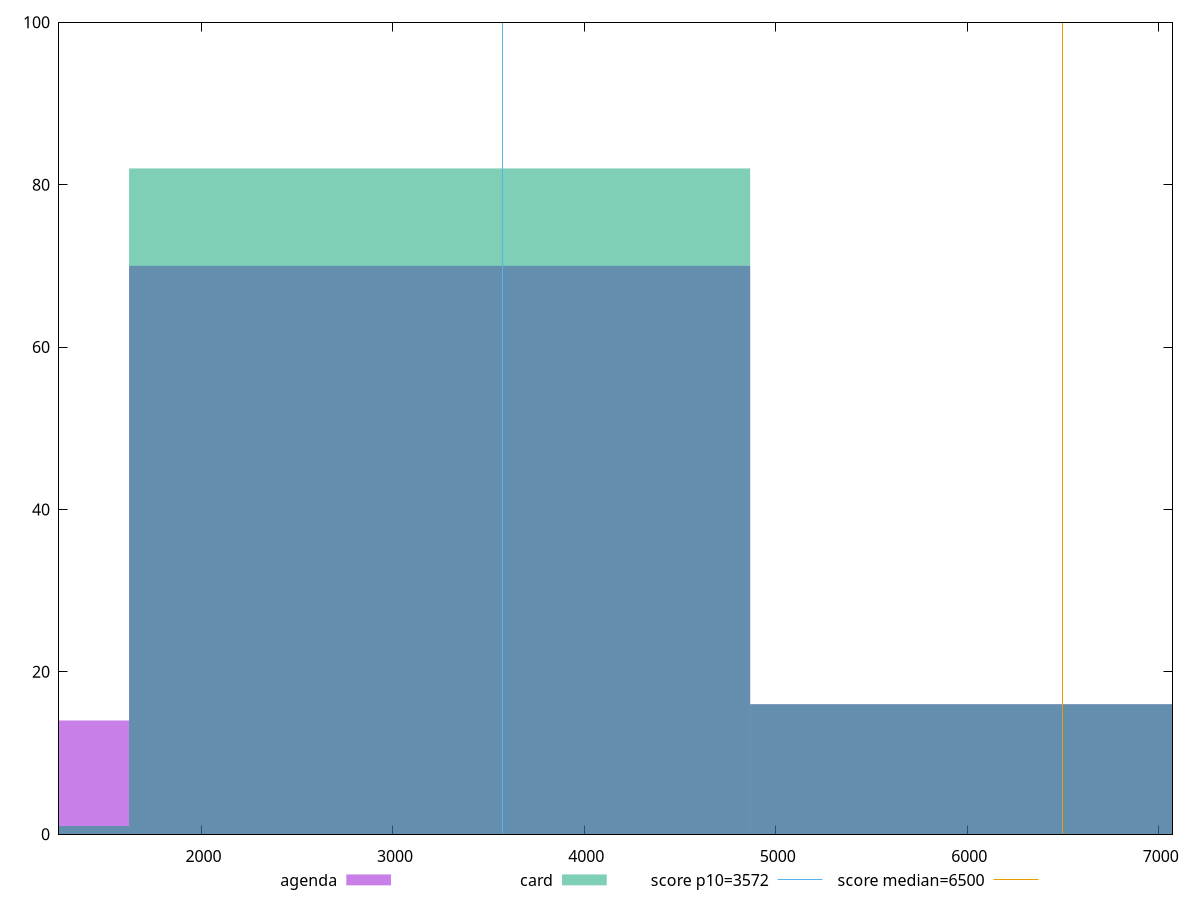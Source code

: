 reset

$agenda <<EOF
3244.0694046057183 70
0 14
6488.138809211437 16
EOF

$card <<EOF
3244.0694046057183 82
6488.138809211437 16
0 1
EOF

set key outside below
set boxwidth 3244.0694046057183
set xrange [1255.937:7072.123]
set yrange [0:100]
set trange [0:100]
set style fill transparent solid 0.5 noborder

set parametric
set terminal svg size 640, 500 enhanced background rgb 'white'
set output "reports/report_00027_2021-02-24T12-40-31.850Z/first-cpu-idle/comparison/histogram/1_vs_2.svg"

plot $agenda title "agenda" with boxes, \
     $card title "card" with boxes, \
     3572,t title "score p10=3572", \
     6500,t title "score median=6500"

reset

